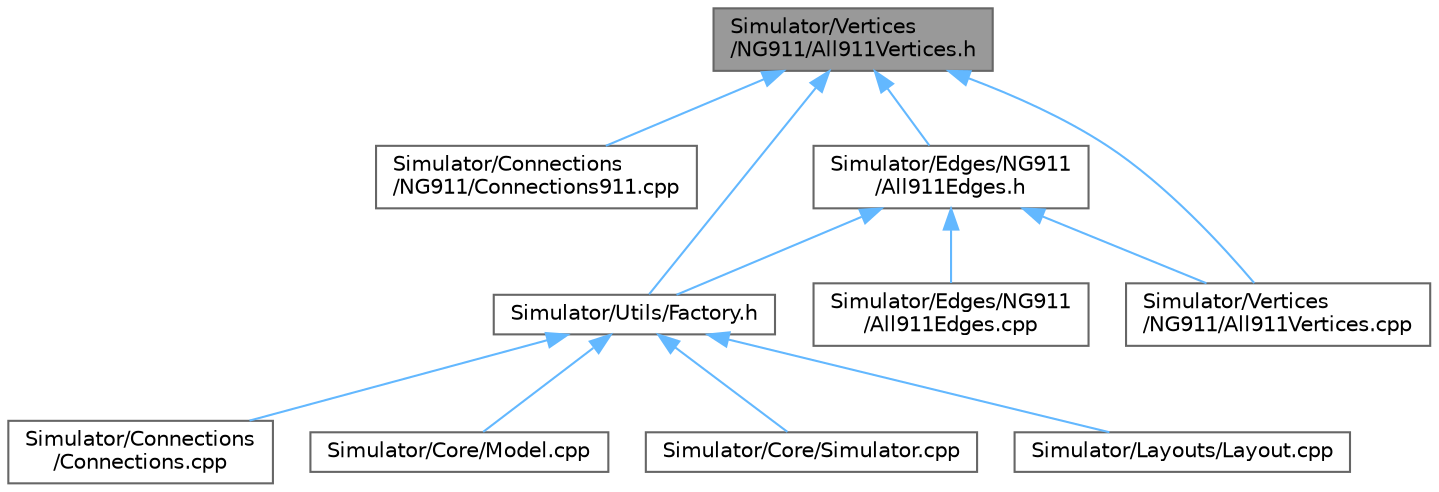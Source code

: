 digraph "Simulator/Vertices/NG911/All911Vertices.h"
{
 // LATEX_PDF_SIZE
  bgcolor="transparent";
  edge [fontname=Helvetica,fontsize=10,labelfontname=Helvetica,labelfontsize=10];
  node [fontname=Helvetica,fontsize=10,shape=box,height=0.2,width=0.4];
  Node1 [id="Node000001",label="Simulator/Vertices\l/NG911/All911Vertices.h",height=0.2,width=0.4,color="gray40", fillcolor="grey60", style="filled", fontcolor="black",tooltip="A container of all 911 vertex data."];
  Node1 -> Node2 [id="edge1_Node000001_Node000002",dir="back",color="steelblue1",style="solid",tooltip=" "];
  Node2 [id="Node000002",label="Simulator/Connections\l/NG911/Connections911.cpp",height=0.2,width=0.4,color="grey40", fillcolor="white", style="filled",URL="$_connections911_8cpp.html",tooltip="The model of the static network."];
  Node1 -> Node3 [id="edge2_Node000001_Node000003",dir="back",color="steelblue1",style="solid",tooltip=" "];
  Node3 [id="Node000003",label="Simulator/Edges/NG911\l/All911Edges.h",height=0.2,width=0.4,color="grey40", fillcolor="white", style="filled",URL="$_all911_edges_8h.html",tooltip="A container of all 911 edge data."];
  Node3 -> Node4 [id="edge3_Node000003_Node000004",dir="back",color="steelblue1",style="solid",tooltip=" "];
  Node4 [id="Node000004",label="Simulator/Edges/NG911\l/All911Edges.cpp",height=0.2,width=0.4,color="grey40", fillcolor="white", style="filled",URL="$_all911_edges_8cpp.html",tooltip="A container of all 911 edge data."];
  Node3 -> Node5 [id="edge4_Node000003_Node000005",dir="back",color="steelblue1",style="solid",tooltip=" "];
  Node5 [id="Node000005",label="Simulator/Utils/Factory.h",height=0.2,width=0.4,color="grey40", fillcolor="white", style="filled",URL="$_factory_8h.html",tooltip="A factory template for creating factory class for any subsystem that requires a factory to create a (..."];
  Node5 -> Node6 [id="edge5_Node000005_Node000006",dir="back",color="steelblue1",style="solid",tooltip=" "];
  Node6 [id="Node000006",label="Simulator/Connections\l/Connections.cpp",height=0.2,width=0.4,color="grey40", fillcolor="white", style="filled",URL="$_connections_8cpp.html",tooltip="Methods for creating and updating connections."];
  Node5 -> Node7 [id="edge6_Node000005_Node000007",dir="back",color="steelblue1",style="solid",tooltip=" "];
  Node7 [id="Node000007",label="Simulator/Core/Model.cpp",height=0.2,width=0.4,color="grey40", fillcolor="white", style="filled",URL="$_model_8cpp.html",tooltip="Implementation of Model for the graph-based networks."];
  Node5 -> Node8 [id="edge7_Node000005_Node000008",dir="back",color="steelblue1",style="solid",tooltip=" "];
  Node8 [id="Node000008",label="Simulator/Core/Simulator.cpp",height=0.2,width=0.4,color="grey40", fillcolor="white", style="filled",URL="$_simulator_8cpp.html",tooltip="Platform independent base class for the Brain Grid simulator. Simulator is a singleton class (a class..."];
  Node5 -> Node9 [id="edge8_Node000005_Node000009",dir="back",color="steelblue1",style="solid",tooltip=" "];
  Node9 [id="Node000009",label="Simulator/Layouts/Layout.cpp",height=0.2,width=0.4,color="grey40", fillcolor="white", style="filled",URL="$_layout_8cpp.html",tooltip="The Layout class defines the layout of neurons in neural networks."];
  Node3 -> Node10 [id="edge9_Node000003_Node000010",dir="back",color="steelblue1",style="solid",tooltip=" "];
  Node10 [id="Node000010",label="Simulator/Vertices\l/NG911/All911Vertices.cpp",height=0.2,width=0.4,color="grey40", fillcolor="white", style="filled",URL="$_all911_vertices_8cpp.html",tooltip="A container of all 911 vertex data."];
  Node1 -> Node5 [id="edge10_Node000001_Node000005",dir="back",color="steelblue1",style="solid",tooltip=" "];
  Node1 -> Node10 [id="edge11_Node000001_Node000010",dir="back",color="steelblue1",style="solid",tooltip=" "];
}
